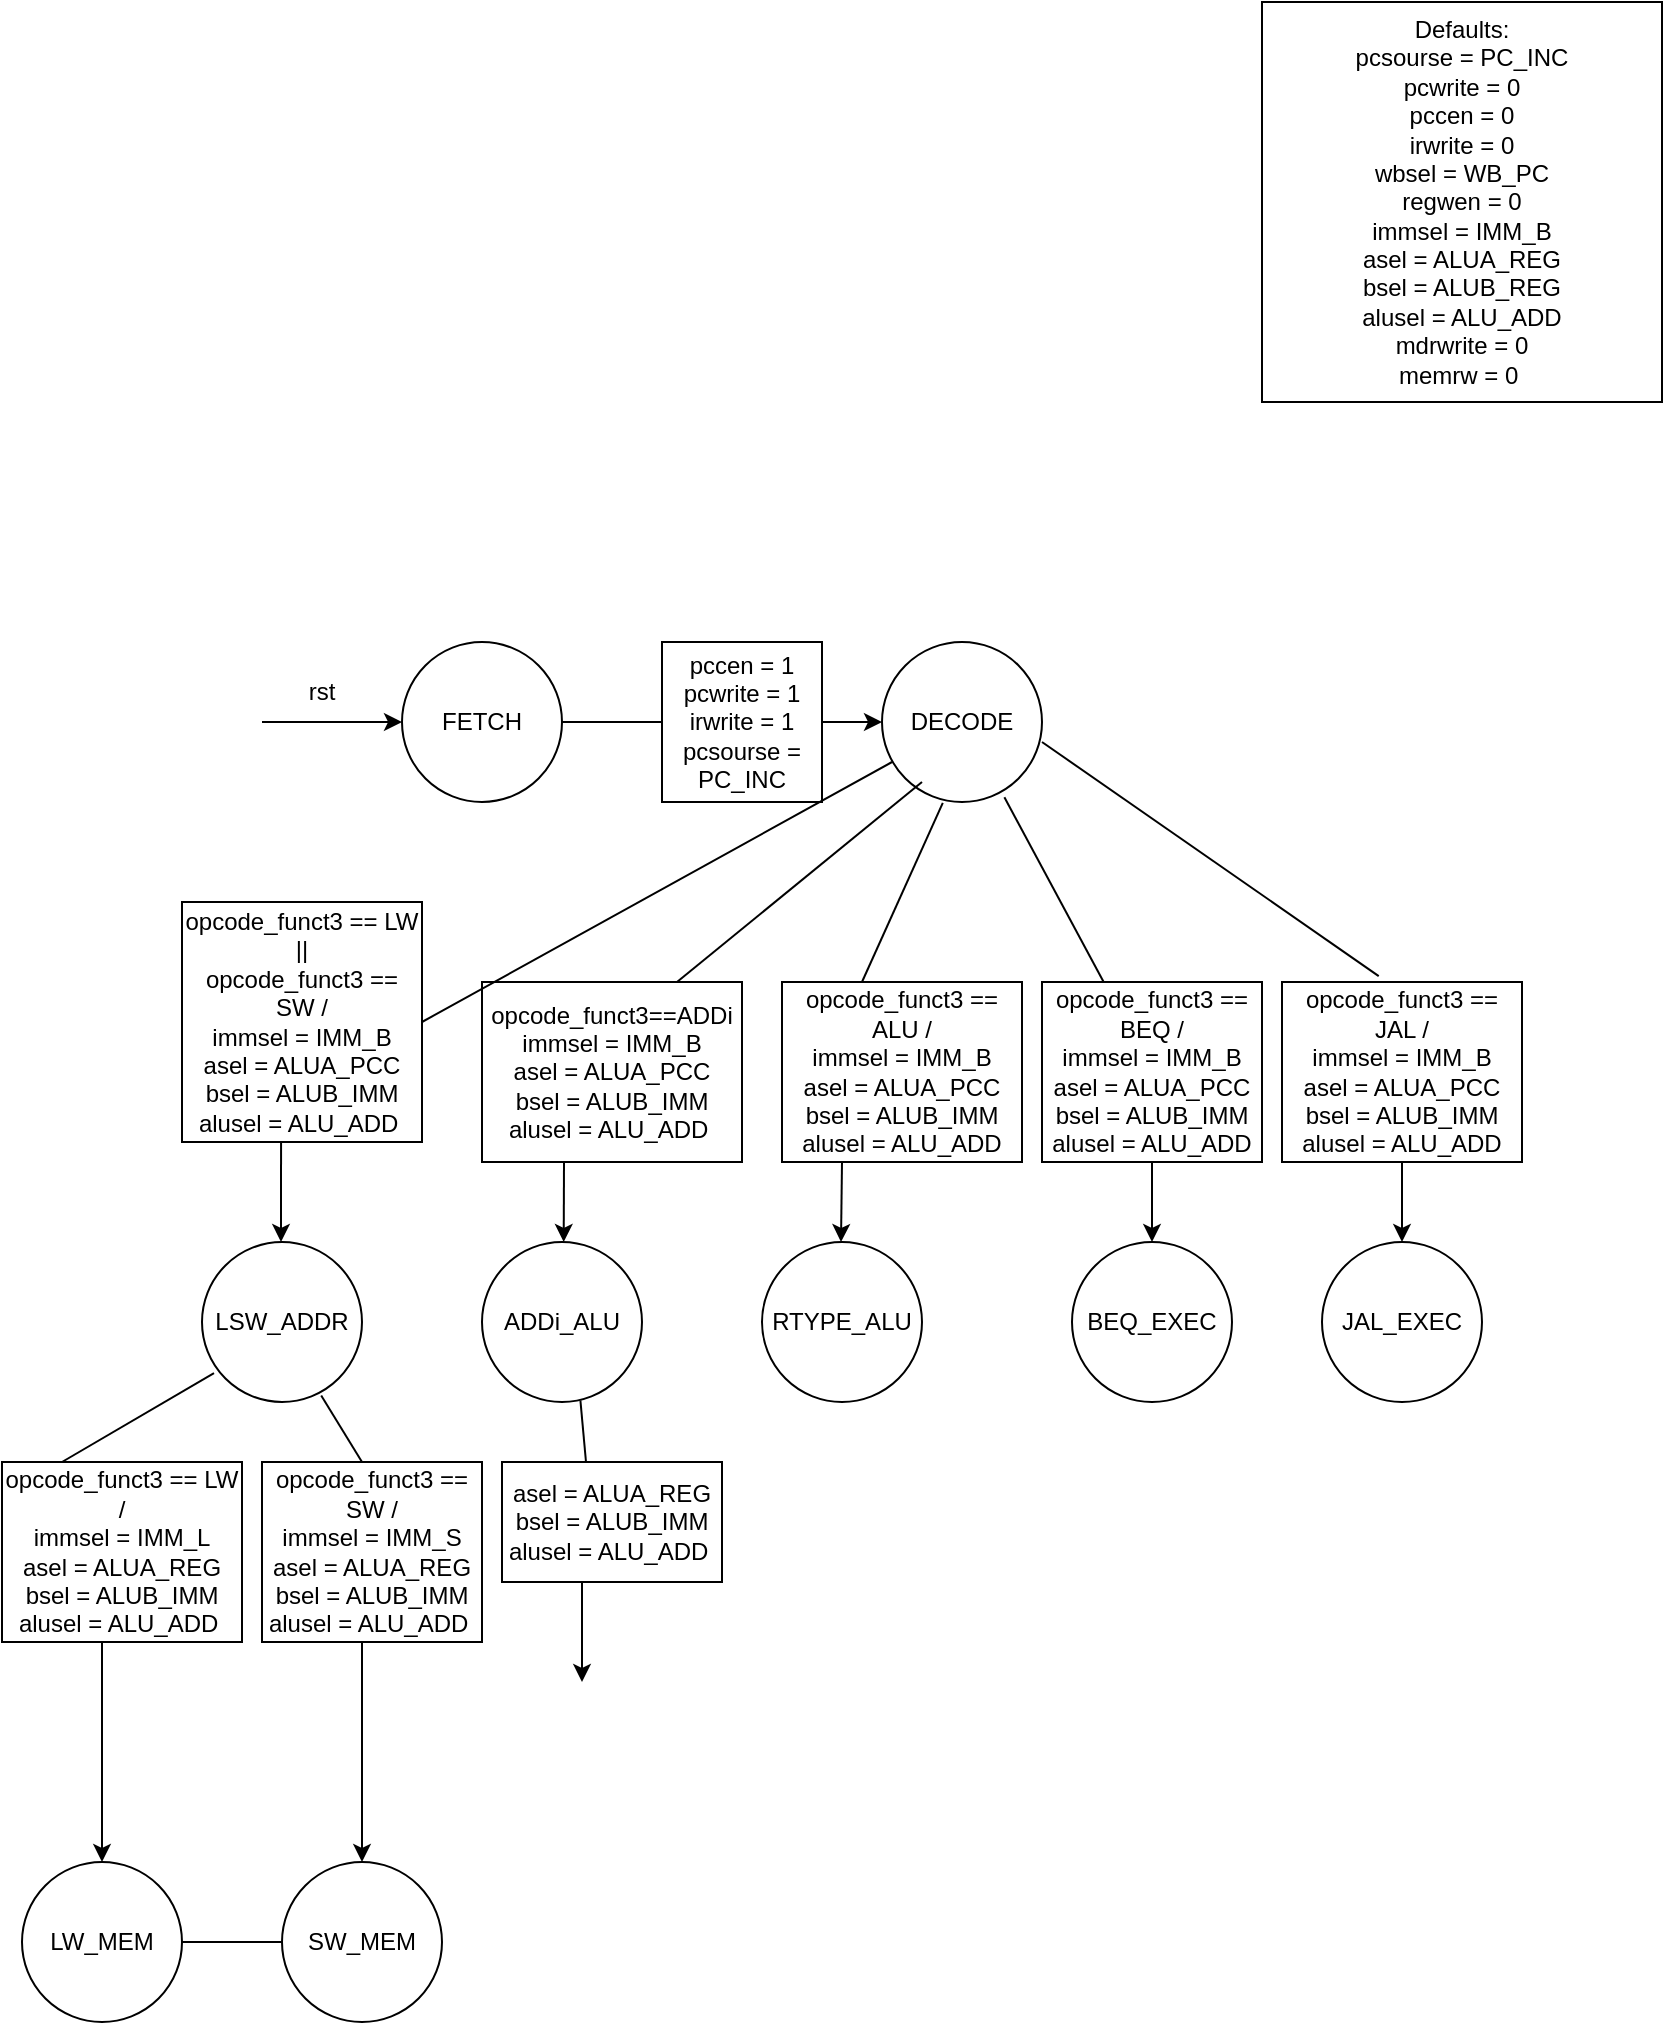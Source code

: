 <mxfile version="21.5.0" type="github">
  <diagram name="Page-1" id="2YBvvXClWsGukQMizWep">
    <mxGraphModel dx="1050" dy="1638" grid="1" gridSize="10" guides="1" tooltips="1" connect="1" arrows="1" fold="1" page="1" pageScale="1" pageWidth="850" pageHeight="1100" math="0" shadow="0">
      <root>
        <mxCell id="0" />
        <mxCell id="1" parent="0" />
        <mxCell id="UIwxRU3X0R6D5jwhxc5C-1" value="Defaults:&lt;br/&gt;pcsourse = PC_INC&lt;br/&gt;pcwrite = 0&lt;br/&gt;pccen = 0&lt;br/&gt;irwrite = 0&lt;br/&gt;wbsel = WB_PC&lt;br/&gt;regwen = 0&lt;br/&gt;immsel = IMM_B&lt;br/&gt;asel = ALUA_REG&lt;br/&gt;bsel = ALUB_REG&lt;br/&gt;alusel = ALU_ADD&lt;br/&gt;mdrwrite = 0&lt;br/&gt;memrw = 0&amp;nbsp;" style="whiteSpace=wrap;html=1;aspect=fixed;" vertex="1" parent="1">
          <mxGeometry x="630" y="-50" width="200" height="200" as="geometry" />
        </mxCell>
        <mxCell id="UIwxRU3X0R6D5jwhxc5C-2" value="" style="endArrow=classic;html=1;rounded=0;" edge="1" parent="1">
          <mxGeometry width="50" height="50" relative="1" as="geometry">
            <mxPoint x="130" y="310" as="sourcePoint" />
            <mxPoint x="200" y="310" as="targetPoint" />
            <Array as="points" />
          </mxGeometry>
        </mxCell>
        <mxCell id="UIwxRU3X0R6D5jwhxc5C-4" value="rst" style="text;html=1;strokeColor=none;fillColor=none;align=center;verticalAlign=middle;whiteSpace=wrap;rounded=0;" vertex="1" parent="1">
          <mxGeometry x="130" y="280" width="60" height="30" as="geometry" />
        </mxCell>
        <mxCell id="UIwxRU3X0R6D5jwhxc5C-7" value="FETCH" style="ellipse;whiteSpace=wrap;html=1;aspect=fixed;" vertex="1" parent="1">
          <mxGeometry x="200" y="270" width="80" height="80" as="geometry" />
        </mxCell>
        <mxCell id="UIwxRU3X0R6D5jwhxc5C-8" value="" style="endArrow=none;html=1;rounded=0;" edge="1" parent="1" target="UIwxRU3X0R6D5jwhxc5C-9">
          <mxGeometry width="50" height="50" relative="1" as="geometry">
            <mxPoint x="280" y="310" as="sourcePoint" />
            <mxPoint x="330" y="310" as="targetPoint" />
            <Array as="points">
              <mxPoint x="330" y="310" />
            </Array>
          </mxGeometry>
        </mxCell>
        <mxCell id="UIwxRU3X0R6D5jwhxc5C-9" value="pccen = 1&lt;br/&gt;pcwrite = 1&lt;br/&gt;irwrite = 1&lt;br/&gt;pcsourse = PC_INC" style="whiteSpace=wrap;html=1;aspect=fixed;" vertex="1" parent="1">
          <mxGeometry x="330" y="270" width="80" height="80" as="geometry" />
        </mxCell>
        <mxCell id="UIwxRU3X0R6D5jwhxc5C-10" value="" style="endArrow=classic;html=1;rounded=0;" edge="1" parent="1" target="UIwxRU3X0R6D5jwhxc5C-11">
          <mxGeometry width="50" height="50" relative="1" as="geometry">
            <mxPoint x="410" y="310" as="sourcePoint" />
            <mxPoint x="480" y="310" as="targetPoint" />
          </mxGeometry>
        </mxCell>
        <mxCell id="UIwxRU3X0R6D5jwhxc5C-11" value="DECODE" style="ellipse;whiteSpace=wrap;html=1;aspect=fixed;" vertex="1" parent="1">
          <mxGeometry x="440" y="270" width="80" height="80" as="geometry" />
        </mxCell>
        <mxCell id="UIwxRU3X0R6D5jwhxc5C-14" value="" style="endArrow=none;html=1;rounded=0;exitX=0.75;exitY=0;exitDx=0;exitDy=0;" edge="1" parent="1" source="UIwxRU3X0R6D5jwhxc5C-17">
          <mxGeometry width="50" height="50" relative="1" as="geometry">
            <mxPoint x="360" y="410" as="sourcePoint" />
            <mxPoint x="460" y="340" as="targetPoint" />
          </mxGeometry>
        </mxCell>
        <mxCell id="UIwxRU3X0R6D5jwhxc5C-15" value="opcode_funct3 == LW ||&lt;br/&gt;opcode_funct3 == SW /&lt;br/&gt;immsel = IMM_B&lt;br/&gt;asel = ALUA_PCC&lt;br/&gt;bsel = ALUB_IMM&lt;br/&gt;alusel = ALU_ADD&amp;nbsp;" style="whiteSpace=wrap;html=1;aspect=fixed;" vertex="1" parent="1">
          <mxGeometry x="90" y="400" width="120" height="120" as="geometry" />
        </mxCell>
        <mxCell id="UIwxRU3X0R6D5jwhxc5C-17" value="opcode_funct3==ADDi&lt;br style=&quot;border-color: var(--border-color);&quot;&gt;immsel = IMM_B&lt;br style=&quot;border-color: var(--border-color);&quot;&gt;asel = ALUA_PCC&lt;br style=&quot;border-color: var(--border-color);&quot;&gt;bsel = ALUB_IMM&lt;br style=&quot;border-color: var(--border-color);&quot;&gt;alusel = ALU_ADD&amp;nbsp;" style="rounded=0;whiteSpace=wrap;html=1;" vertex="1" parent="1">
          <mxGeometry x="240" y="440" width="130" height="90" as="geometry" />
        </mxCell>
        <mxCell id="UIwxRU3X0R6D5jwhxc5C-20" value="" style="endArrow=classic;html=1;rounded=0;" edge="1" parent="1">
          <mxGeometry width="50" height="50" relative="1" as="geometry">
            <mxPoint x="281" y="530" as="sourcePoint" />
            <mxPoint x="280.85" y="569.998" as="targetPoint" />
          </mxGeometry>
        </mxCell>
        <mxCell id="UIwxRU3X0R6D5jwhxc5C-22" value="" style="endArrow=classic;html=1;rounded=0;" edge="1" parent="1">
          <mxGeometry width="50" height="50" relative="1" as="geometry">
            <mxPoint x="139.52" y="520" as="sourcePoint" />
            <mxPoint x="139.5" y="570" as="targetPoint" />
          </mxGeometry>
        </mxCell>
        <mxCell id="UIwxRU3X0R6D5jwhxc5C-23" value="ADDi_ALU" style="ellipse;whiteSpace=wrap;html=1;aspect=fixed;direction=south;" vertex="1" parent="1">
          <mxGeometry x="240" y="570" width="80" height="80" as="geometry" />
        </mxCell>
        <mxCell id="UIwxRU3X0R6D5jwhxc5C-24" value="LSW_ADDR" style="ellipse;whiteSpace=wrap;html=1;aspect=fixed;" vertex="1" parent="1">
          <mxGeometry x="100" y="570" width="80" height="80" as="geometry" />
        </mxCell>
        <mxCell id="UIwxRU3X0R6D5jwhxc5C-25" value="" style="endArrow=none;html=1;rounded=0;entryX=0.38;entryY=1.005;entryDx=0;entryDy=0;entryPerimeter=0;" edge="1" parent="1" target="UIwxRU3X0R6D5jwhxc5C-11">
          <mxGeometry width="50" height="50" relative="1" as="geometry">
            <mxPoint x="430" y="440" as="sourcePoint" />
            <mxPoint x="390" y="570" as="targetPoint" />
          </mxGeometry>
        </mxCell>
        <mxCell id="UIwxRU3X0R6D5jwhxc5C-26" value="opcode_funct3 == ALU /&lt;br/&gt;immsel = IMM_B&lt;br/&gt;asel = ALUA_PCC&lt;br/&gt;bsel = ALUB_IMM&lt;br/&gt;alusel = ALU_ADD" style="rounded=0;whiteSpace=wrap;html=1;" vertex="1" parent="1">
          <mxGeometry x="390" y="440" width="120" height="90" as="geometry" />
        </mxCell>
        <mxCell id="UIwxRU3X0R6D5jwhxc5C-27" value="" style="endArrow=classic;html=1;rounded=0;" edge="1" parent="1">
          <mxGeometry width="50" height="50" relative="1" as="geometry">
            <mxPoint x="420" y="530" as="sourcePoint" />
            <mxPoint x="419.5" y="570" as="targetPoint" />
          </mxGeometry>
        </mxCell>
        <mxCell id="UIwxRU3X0R6D5jwhxc5C-28" value="RTYPE_ALU" style="ellipse;whiteSpace=wrap;html=1;aspect=fixed;" vertex="1" parent="1">
          <mxGeometry x="380" y="570" width="80" height="80" as="geometry" />
        </mxCell>
        <mxCell id="UIwxRU3X0R6D5jwhxc5C-30" value="" style="endArrow=none;html=1;rounded=0;exitX=1;exitY=0.5;exitDx=0;exitDy=0;" edge="1" parent="1" source="UIwxRU3X0R6D5jwhxc5C-15">
          <mxGeometry width="50" height="50" relative="1" as="geometry">
            <mxPoint x="395" y="380" as="sourcePoint" />
            <mxPoint x="445" y="330" as="targetPoint" />
          </mxGeometry>
        </mxCell>
        <mxCell id="UIwxRU3X0R6D5jwhxc5C-31" value="" style="endArrow=none;html=1;rounded=0;exitX=0.765;exitY=0.97;exitDx=0;exitDy=0;exitPerimeter=0;" edge="1" parent="1" source="UIwxRU3X0R6D5jwhxc5C-11" target="UIwxRU3X0R6D5jwhxc5C-33">
          <mxGeometry width="50" height="50" relative="1" as="geometry">
            <mxPoint x="500" y="350" as="sourcePoint" />
            <mxPoint x="540" y="440" as="targetPoint" />
          </mxGeometry>
        </mxCell>
        <mxCell id="UIwxRU3X0R6D5jwhxc5C-33" value="opcode_funct3 == BEQ /&lt;br&gt;immsel = IMM_B&lt;br&gt;asel = ALUA_PCC&lt;br&gt;bsel = ALUB_IMM&lt;br&gt;alusel = ALU_ADD" style="rounded=0;whiteSpace=wrap;html=1;" vertex="1" parent="1">
          <mxGeometry x="520" y="440" width="110" height="90" as="geometry" />
        </mxCell>
        <mxCell id="UIwxRU3X0R6D5jwhxc5C-34" value="opcode_funct3 == JAL /&lt;br/&gt;immsel = IMM_B&lt;br/&gt;asel = ALUA_PCC&lt;br/&gt;bsel = ALUB_IMM&lt;br/&gt;alusel = ALU_ADD" style="rounded=0;whiteSpace=wrap;html=1;" vertex="1" parent="1">
          <mxGeometry x="640" y="440" width="120" height="90" as="geometry" />
        </mxCell>
        <mxCell id="UIwxRU3X0R6D5jwhxc5C-35" value="" style="endArrow=none;html=1;rounded=0;entryX=0.403;entryY=-0.033;entryDx=0;entryDy=0;entryPerimeter=0;" edge="1" parent="1" target="UIwxRU3X0R6D5jwhxc5C-34">
          <mxGeometry width="50" height="50" relative="1" as="geometry">
            <mxPoint x="520" y="320" as="sourcePoint" />
            <mxPoint x="570" y="270" as="targetPoint" />
          </mxGeometry>
        </mxCell>
        <mxCell id="UIwxRU3X0R6D5jwhxc5C-36" value="BEQ_EXEC" style="ellipse;whiteSpace=wrap;html=1;aspect=fixed;" vertex="1" parent="1">
          <mxGeometry x="535" y="570" width="80" height="80" as="geometry" />
        </mxCell>
        <mxCell id="UIwxRU3X0R6D5jwhxc5C-37" value="JAL_EXEC" style="ellipse;whiteSpace=wrap;html=1;aspect=fixed;" vertex="1" parent="1">
          <mxGeometry x="660" y="570" width="80" height="80" as="geometry" />
        </mxCell>
        <mxCell id="UIwxRU3X0R6D5jwhxc5C-38" value="" style="endArrow=classic;html=1;rounded=0;entryX=0.5;entryY=0;entryDx=0;entryDy=0;exitX=0.5;exitY=1;exitDx=0;exitDy=0;" edge="1" parent="1" source="UIwxRU3X0R6D5jwhxc5C-33" target="UIwxRU3X0R6D5jwhxc5C-36">
          <mxGeometry width="50" height="50" relative="1" as="geometry">
            <mxPoint x="560" y="540" as="sourcePoint" />
            <mxPoint x="610" y="490" as="targetPoint" />
          </mxGeometry>
        </mxCell>
        <mxCell id="UIwxRU3X0R6D5jwhxc5C-39" value="" style="endArrow=classic;html=1;rounded=0;exitX=0.5;exitY=1;exitDx=0;exitDy=0;" edge="1" parent="1" source="UIwxRU3X0R6D5jwhxc5C-34" target="UIwxRU3X0R6D5jwhxc5C-37">
          <mxGeometry width="50" height="50" relative="1" as="geometry">
            <mxPoint x="560" y="540" as="sourcePoint" />
            <mxPoint x="610" y="490" as="targetPoint" />
          </mxGeometry>
        </mxCell>
        <mxCell id="UIwxRU3X0R6D5jwhxc5C-41" value="opcode_funct3 == LW /&lt;br/&gt;immsel = IMM_L&lt;br/&gt;asel = ALUA_REG&lt;br/&gt;bsel = ALUB_IMM&lt;br/&gt;alusel = ALU_ADD&amp;nbsp;" style="rounded=0;whiteSpace=wrap;html=1;" vertex="1" parent="1">
          <mxGeometry y="680" width="120" height="90" as="geometry" />
        </mxCell>
        <mxCell id="UIwxRU3X0R6D5jwhxc5C-42" value="" style="endArrow=none;html=1;rounded=0;entryX=0.075;entryY=0.82;entryDx=0;entryDy=0;entryPerimeter=0;exitX=0.25;exitY=0;exitDx=0;exitDy=0;" edge="1" parent="1" source="UIwxRU3X0R6D5jwhxc5C-41" target="UIwxRU3X0R6D5jwhxc5C-24">
          <mxGeometry width="50" height="50" relative="1" as="geometry">
            <mxPoint x="55" y="680" as="sourcePoint" />
            <mxPoint x="105" y="630" as="targetPoint" />
          </mxGeometry>
        </mxCell>
        <mxCell id="UIwxRU3X0R6D5jwhxc5C-43" value="opcode_funct3 == SW /&lt;br/&gt;immsel = IMM_S&lt;br/&gt;asel = ALUA_REG&lt;br/&gt;bsel = ALUB_IMM&lt;br/&gt;alusel = ALU_ADD&amp;nbsp;" style="rounded=0;whiteSpace=wrap;html=1;" vertex="1" parent="1">
          <mxGeometry x="130" y="680" width="110" height="90" as="geometry" />
        </mxCell>
        <mxCell id="UIwxRU3X0R6D5jwhxc5C-44" value="" style="endArrow=none;html=1;rounded=0;entryX=0.745;entryY=0.96;entryDx=0;entryDy=0;entryPerimeter=0;" edge="1" parent="1" target="UIwxRU3X0R6D5jwhxc5C-24">
          <mxGeometry width="50" height="50" relative="1" as="geometry">
            <mxPoint x="180" y="680" as="sourcePoint" />
            <mxPoint x="230" y="630" as="targetPoint" />
          </mxGeometry>
        </mxCell>
        <mxCell id="UIwxRU3X0R6D5jwhxc5C-45" value="" style="endArrow=none;html=1;rounded=0;entryX=0.99;entryY=0.385;entryDx=0;entryDy=0;entryPerimeter=0;" edge="1" parent="1" target="UIwxRU3X0R6D5jwhxc5C-23">
          <mxGeometry width="50" height="50" relative="1" as="geometry">
            <mxPoint x="292" y="680" as="sourcePoint" />
            <mxPoint x="290" y="660" as="targetPoint" />
          </mxGeometry>
        </mxCell>
        <mxCell id="UIwxRU3X0R6D5jwhxc5C-46" value="asel = ALUA_REG&lt;br style=&quot;border-color: var(--border-color);&quot;&gt;bsel = ALUB_IMM&lt;br style=&quot;border-color: var(--border-color);&quot;&gt;alusel = ALU_ADD&amp;nbsp;" style="rounded=0;whiteSpace=wrap;html=1;" vertex="1" parent="1">
          <mxGeometry x="250" y="680" width="110" height="60" as="geometry" />
        </mxCell>
        <mxCell id="UIwxRU3X0R6D5jwhxc5C-48" value="LW_MEM" style="ellipse;whiteSpace=wrap;html=1;aspect=fixed;" vertex="1" parent="1">
          <mxGeometry x="10" y="880" width="80" height="80" as="geometry" />
        </mxCell>
        <mxCell id="UIwxRU3X0R6D5jwhxc5C-49" value="" style="endArrow=classic;html=1;rounded=0;entryX=0.5;entryY=0;entryDx=0;entryDy=0;" edge="1" parent="1" target="UIwxRU3X0R6D5jwhxc5C-48">
          <mxGeometry width="50" height="50" relative="1" as="geometry">
            <mxPoint x="50" y="770" as="sourcePoint" />
            <mxPoint x="100" y="720" as="targetPoint" />
          </mxGeometry>
        </mxCell>
        <mxCell id="UIwxRU3X0R6D5jwhxc5C-50" value="SW_MEM" style="ellipse;whiteSpace=wrap;html=1;aspect=fixed;" vertex="1" parent="1">
          <mxGeometry x="140" y="880" width="80" height="80" as="geometry" />
        </mxCell>
        <mxCell id="UIwxRU3X0R6D5jwhxc5C-51" value="" style="endArrow=classic;html=1;rounded=0;entryX=0.5;entryY=0;entryDx=0;entryDy=0;" edge="1" parent="1" target="UIwxRU3X0R6D5jwhxc5C-50">
          <mxGeometry width="50" height="50" relative="1" as="geometry">
            <mxPoint x="180" y="770" as="sourcePoint" />
            <mxPoint x="230" y="720" as="targetPoint" />
          </mxGeometry>
        </mxCell>
        <mxCell id="UIwxRU3X0R6D5jwhxc5C-52" value="" style="endArrow=none;html=1;rounded=0;entryX=0;entryY=0.5;entryDx=0;entryDy=0;exitX=1;exitY=0.5;exitDx=0;exitDy=0;" edge="1" parent="1" source="UIwxRU3X0R6D5jwhxc5C-48" target="UIwxRU3X0R6D5jwhxc5C-50">
          <mxGeometry width="50" height="50" relative="1" as="geometry">
            <mxPoint x="90" y="865" as="sourcePoint" />
            <mxPoint x="140" y="815" as="targetPoint" />
          </mxGeometry>
        </mxCell>
        <mxCell id="UIwxRU3X0R6D5jwhxc5C-53" value="" style="endArrow=classic;html=1;rounded=0;" edge="1" parent="1">
          <mxGeometry width="50" height="50" relative="1" as="geometry">
            <mxPoint x="290" y="740" as="sourcePoint" />
            <mxPoint x="290" y="790" as="targetPoint" />
          </mxGeometry>
        </mxCell>
      </root>
    </mxGraphModel>
  </diagram>
</mxfile>
